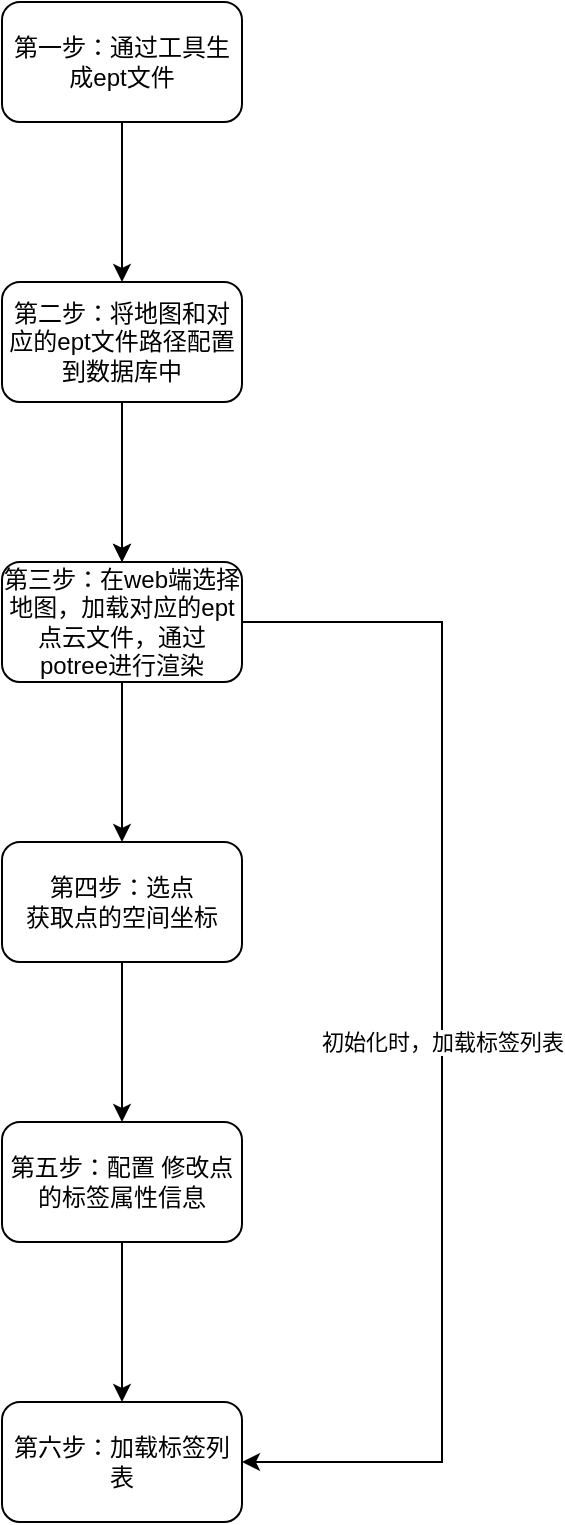 <mxfile version="21.2.9" type="github">
  <diagram name="第 1 页" id="KCsGPZrE0ysaE5nDXICY">
    <mxGraphModel dx="1434" dy="771" grid="1" gridSize="10" guides="1" tooltips="1" connect="1" arrows="1" fold="1" page="1" pageScale="1" pageWidth="827" pageHeight="1169" math="0" shadow="0">
      <root>
        <mxCell id="0" />
        <mxCell id="1" parent="0" />
        <mxCell id="3LxgkGNjxUcp--r8CzHm-3" value="" style="edgeStyle=orthogonalEdgeStyle;rounded=0;orthogonalLoop=1;jettySize=auto;html=1;" parent="1" source="3LxgkGNjxUcp--r8CzHm-1" target="3LxgkGNjxUcp--r8CzHm-2" edge="1">
          <mxGeometry relative="1" as="geometry" />
        </mxCell>
        <mxCell id="3LxgkGNjxUcp--r8CzHm-1" value="第一步：通过工具生成ept文件" style="rounded=1;whiteSpace=wrap;html=1;" parent="1" vertex="1">
          <mxGeometry x="310" y="150" width="120" height="60" as="geometry" />
        </mxCell>
        <mxCell id="3LxgkGNjxUcp--r8CzHm-5" value="" style="edgeStyle=orthogonalEdgeStyle;rounded=0;orthogonalLoop=1;jettySize=auto;html=1;" parent="1" source="3LxgkGNjxUcp--r8CzHm-2" target="3LxgkGNjxUcp--r8CzHm-4" edge="1">
          <mxGeometry relative="1" as="geometry" />
        </mxCell>
        <mxCell id="U29xZ2vQ6zGHfJtYrRsx-7" value="" style="edgeStyle=orthogonalEdgeStyle;rounded=0;orthogonalLoop=1;jettySize=auto;html=1;" edge="1" parent="1" source="3LxgkGNjxUcp--r8CzHm-2" target="3LxgkGNjxUcp--r8CzHm-4">
          <mxGeometry relative="1" as="geometry" />
        </mxCell>
        <mxCell id="3LxgkGNjxUcp--r8CzHm-2" value="第二步：将地图和对应的ept文件路径配置到数据库中" style="whiteSpace=wrap;html=1;rounded=1;" parent="1" vertex="1">
          <mxGeometry x="310" y="290" width="120" height="60" as="geometry" />
        </mxCell>
        <mxCell id="U29xZ2vQ6zGHfJtYrRsx-2" value="" style="edgeStyle=orthogonalEdgeStyle;rounded=0;orthogonalLoop=1;jettySize=auto;html=1;" edge="1" parent="1" source="3LxgkGNjxUcp--r8CzHm-4" target="U29xZ2vQ6zGHfJtYrRsx-1">
          <mxGeometry relative="1" as="geometry" />
        </mxCell>
        <mxCell id="U29xZ2vQ6zGHfJtYrRsx-8" value="初始化时，加载标签列表" style="edgeStyle=orthogonalEdgeStyle;rounded=0;orthogonalLoop=1;jettySize=auto;html=1;exitX=1;exitY=0.5;exitDx=0;exitDy=0;entryX=1;entryY=0.5;entryDx=0;entryDy=0;" edge="1" parent="1" source="3LxgkGNjxUcp--r8CzHm-4" target="U29xZ2vQ6zGHfJtYrRsx-5">
          <mxGeometry relative="1" as="geometry">
            <Array as="points">
              <mxPoint x="530" y="460" />
              <mxPoint x="530" y="880" />
            </Array>
          </mxGeometry>
        </mxCell>
        <mxCell id="3LxgkGNjxUcp--r8CzHm-4" value="第三步：在web端选择地图，加载对应的ept点云文件，通过potree进行渲染" style="whiteSpace=wrap;html=1;rounded=1;" parent="1" vertex="1">
          <mxGeometry x="310" y="430" width="120" height="60" as="geometry" />
        </mxCell>
        <mxCell id="U29xZ2vQ6zGHfJtYrRsx-4" value="" style="edgeStyle=orthogonalEdgeStyle;rounded=0;orthogonalLoop=1;jettySize=auto;html=1;" edge="1" parent="1" source="U29xZ2vQ6zGHfJtYrRsx-1" target="U29xZ2vQ6zGHfJtYrRsx-3">
          <mxGeometry relative="1" as="geometry" />
        </mxCell>
        <mxCell id="U29xZ2vQ6zGHfJtYrRsx-1" value="第四步：选点&lt;br&gt;获取点的空间坐标" style="whiteSpace=wrap;html=1;rounded=1;" vertex="1" parent="1">
          <mxGeometry x="310" y="570" width="120" height="60" as="geometry" />
        </mxCell>
        <mxCell id="U29xZ2vQ6zGHfJtYrRsx-6" value="" style="edgeStyle=orthogonalEdgeStyle;rounded=0;orthogonalLoop=1;jettySize=auto;html=1;" edge="1" parent="1" source="U29xZ2vQ6zGHfJtYrRsx-3" target="U29xZ2vQ6zGHfJtYrRsx-5">
          <mxGeometry relative="1" as="geometry" />
        </mxCell>
        <mxCell id="U29xZ2vQ6zGHfJtYrRsx-3" value="第五步：配置&lt;span style=&quot;white-space: pre;&quot;&gt;	&lt;/span&gt;修改点的标签属性信息" style="whiteSpace=wrap;html=1;rounded=1;" vertex="1" parent="1">
          <mxGeometry x="310" y="710" width="120" height="60" as="geometry" />
        </mxCell>
        <mxCell id="U29xZ2vQ6zGHfJtYrRsx-5" value="第六步：加载标签列表" style="whiteSpace=wrap;html=1;rounded=1;" vertex="1" parent="1">
          <mxGeometry x="310" y="850" width="120" height="60" as="geometry" />
        </mxCell>
      </root>
    </mxGraphModel>
  </diagram>
</mxfile>
